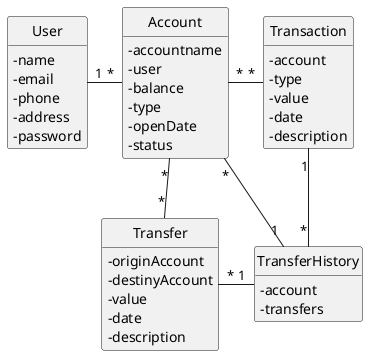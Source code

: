 @startuml DomainModel
'https://plantuml.com/class-diagram
skinparam classAttributeIconSize 0
hide circle
hide methods

class User {
    - name
    - email 
    - phone
    - address
    - password
}

class Account {
    - accountname
    - user
    - balance
    - type
    - openDate
    - status
}

class Transfer {
    - originAccount
    - destinyAccount
    - value
    - date
    - description
}

class Transaction {
    - account
    - type
    - value
    - date
    - description
}

class TransferHistory {
    - account
    - transfers
}

User "1"-"*" Account
Account "*"-"*" Transfer
Account "*"-"1" TransferHistory
Transfer "*"-"1" TransferHistory
Account "*"-"*" Transaction
Transaction "1"-d-"*" TransferHistory

@enduml
